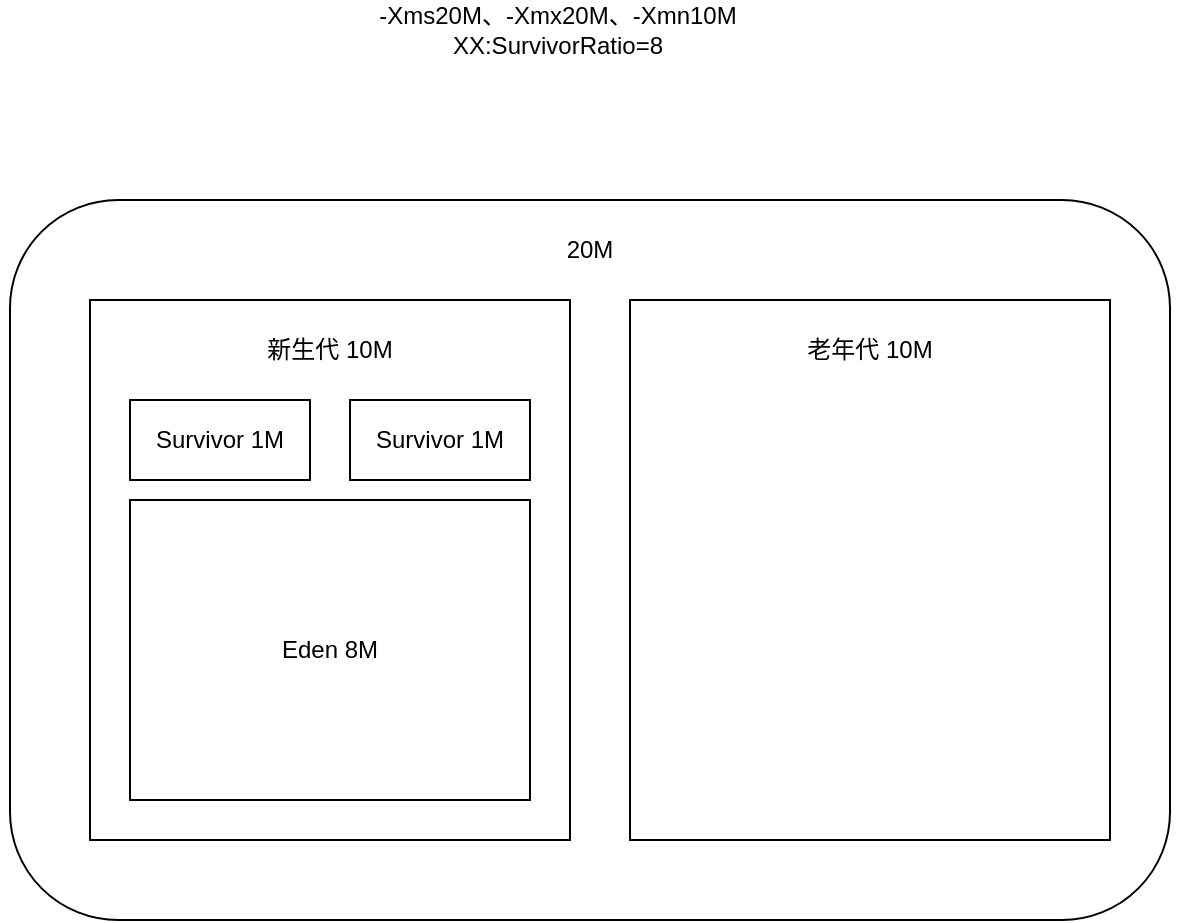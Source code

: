 <mxfile version="21.6.5" type="device">
  <diagram name="第 1 页" id="tvq-equsZKoAQ0fA3_7Q">
    <mxGraphModel dx="1660" dy="840" grid="1" gridSize="10" guides="1" tooltips="1" connect="1" arrows="1" fold="1" page="1" pageScale="1" pageWidth="827" pageHeight="1169" math="0" shadow="0">
      <root>
        <mxCell id="0" />
        <mxCell id="1" parent="0" />
        <mxCell id="i8ljEDd3MbkQTJ8pFnPM-1" value="-Xms20M、-Xmx20M、-Xmn10M&lt;br&gt;XX:SurvivorRatio=8" style="text;html=1;strokeColor=none;fillColor=none;align=center;verticalAlign=middle;whiteSpace=wrap;rounded=0;" vertex="1" parent="1">
          <mxGeometry x="249" y="30" width="330" height="30" as="geometry" />
        </mxCell>
        <mxCell id="i8ljEDd3MbkQTJ8pFnPM-2" value="" style="rounded=1;whiteSpace=wrap;html=1;" vertex="1" parent="1">
          <mxGeometry x="140" y="130" width="580" height="360" as="geometry" />
        </mxCell>
        <mxCell id="i8ljEDd3MbkQTJ8pFnPM-3" value="20M" style="text;html=1;strokeColor=none;fillColor=none;align=center;verticalAlign=middle;whiteSpace=wrap;rounded=0;" vertex="1" parent="1">
          <mxGeometry x="265" y="140" width="330" height="30" as="geometry" />
        </mxCell>
        <mxCell id="i8ljEDd3MbkQTJ8pFnPM-5" value="" style="rounded=0;whiteSpace=wrap;html=1;" vertex="1" parent="1">
          <mxGeometry x="180" y="180" width="240" height="270" as="geometry" />
        </mxCell>
        <mxCell id="i8ljEDd3MbkQTJ8pFnPM-6" value="" style="rounded=0;whiteSpace=wrap;html=1;" vertex="1" parent="1">
          <mxGeometry x="450" y="180" width="240" height="270" as="geometry" />
        </mxCell>
        <mxCell id="i8ljEDd3MbkQTJ8pFnPM-7" value="新生代 10M" style="text;html=1;strokeColor=none;fillColor=none;align=center;verticalAlign=middle;whiteSpace=wrap;rounded=0;" vertex="1" parent="1">
          <mxGeometry x="135" y="190" width="330" height="30" as="geometry" />
        </mxCell>
        <mxCell id="i8ljEDd3MbkQTJ8pFnPM-8" value="老年代 10M" style="text;html=1;strokeColor=none;fillColor=none;align=center;verticalAlign=middle;whiteSpace=wrap;rounded=0;" vertex="1" parent="1">
          <mxGeometry x="405" y="190" width="330" height="30" as="geometry" />
        </mxCell>
        <mxCell id="i8ljEDd3MbkQTJ8pFnPM-9" value="Survivor 1M" style="rounded=0;whiteSpace=wrap;html=1;" vertex="1" parent="1">
          <mxGeometry x="200" y="230" width="90" height="40" as="geometry" />
        </mxCell>
        <mxCell id="i8ljEDd3MbkQTJ8pFnPM-10" value="Survivor 1M" style="rounded=0;whiteSpace=wrap;html=1;" vertex="1" parent="1">
          <mxGeometry x="310" y="230" width="90" height="40" as="geometry" />
        </mxCell>
        <mxCell id="i8ljEDd3MbkQTJ8pFnPM-11" value="Eden 8M" style="rounded=0;whiteSpace=wrap;html=1;" vertex="1" parent="1">
          <mxGeometry x="200" y="280" width="200" height="150" as="geometry" />
        </mxCell>
      </root>
    </mxGraphModel>
  </diagram>
</mxfile>
